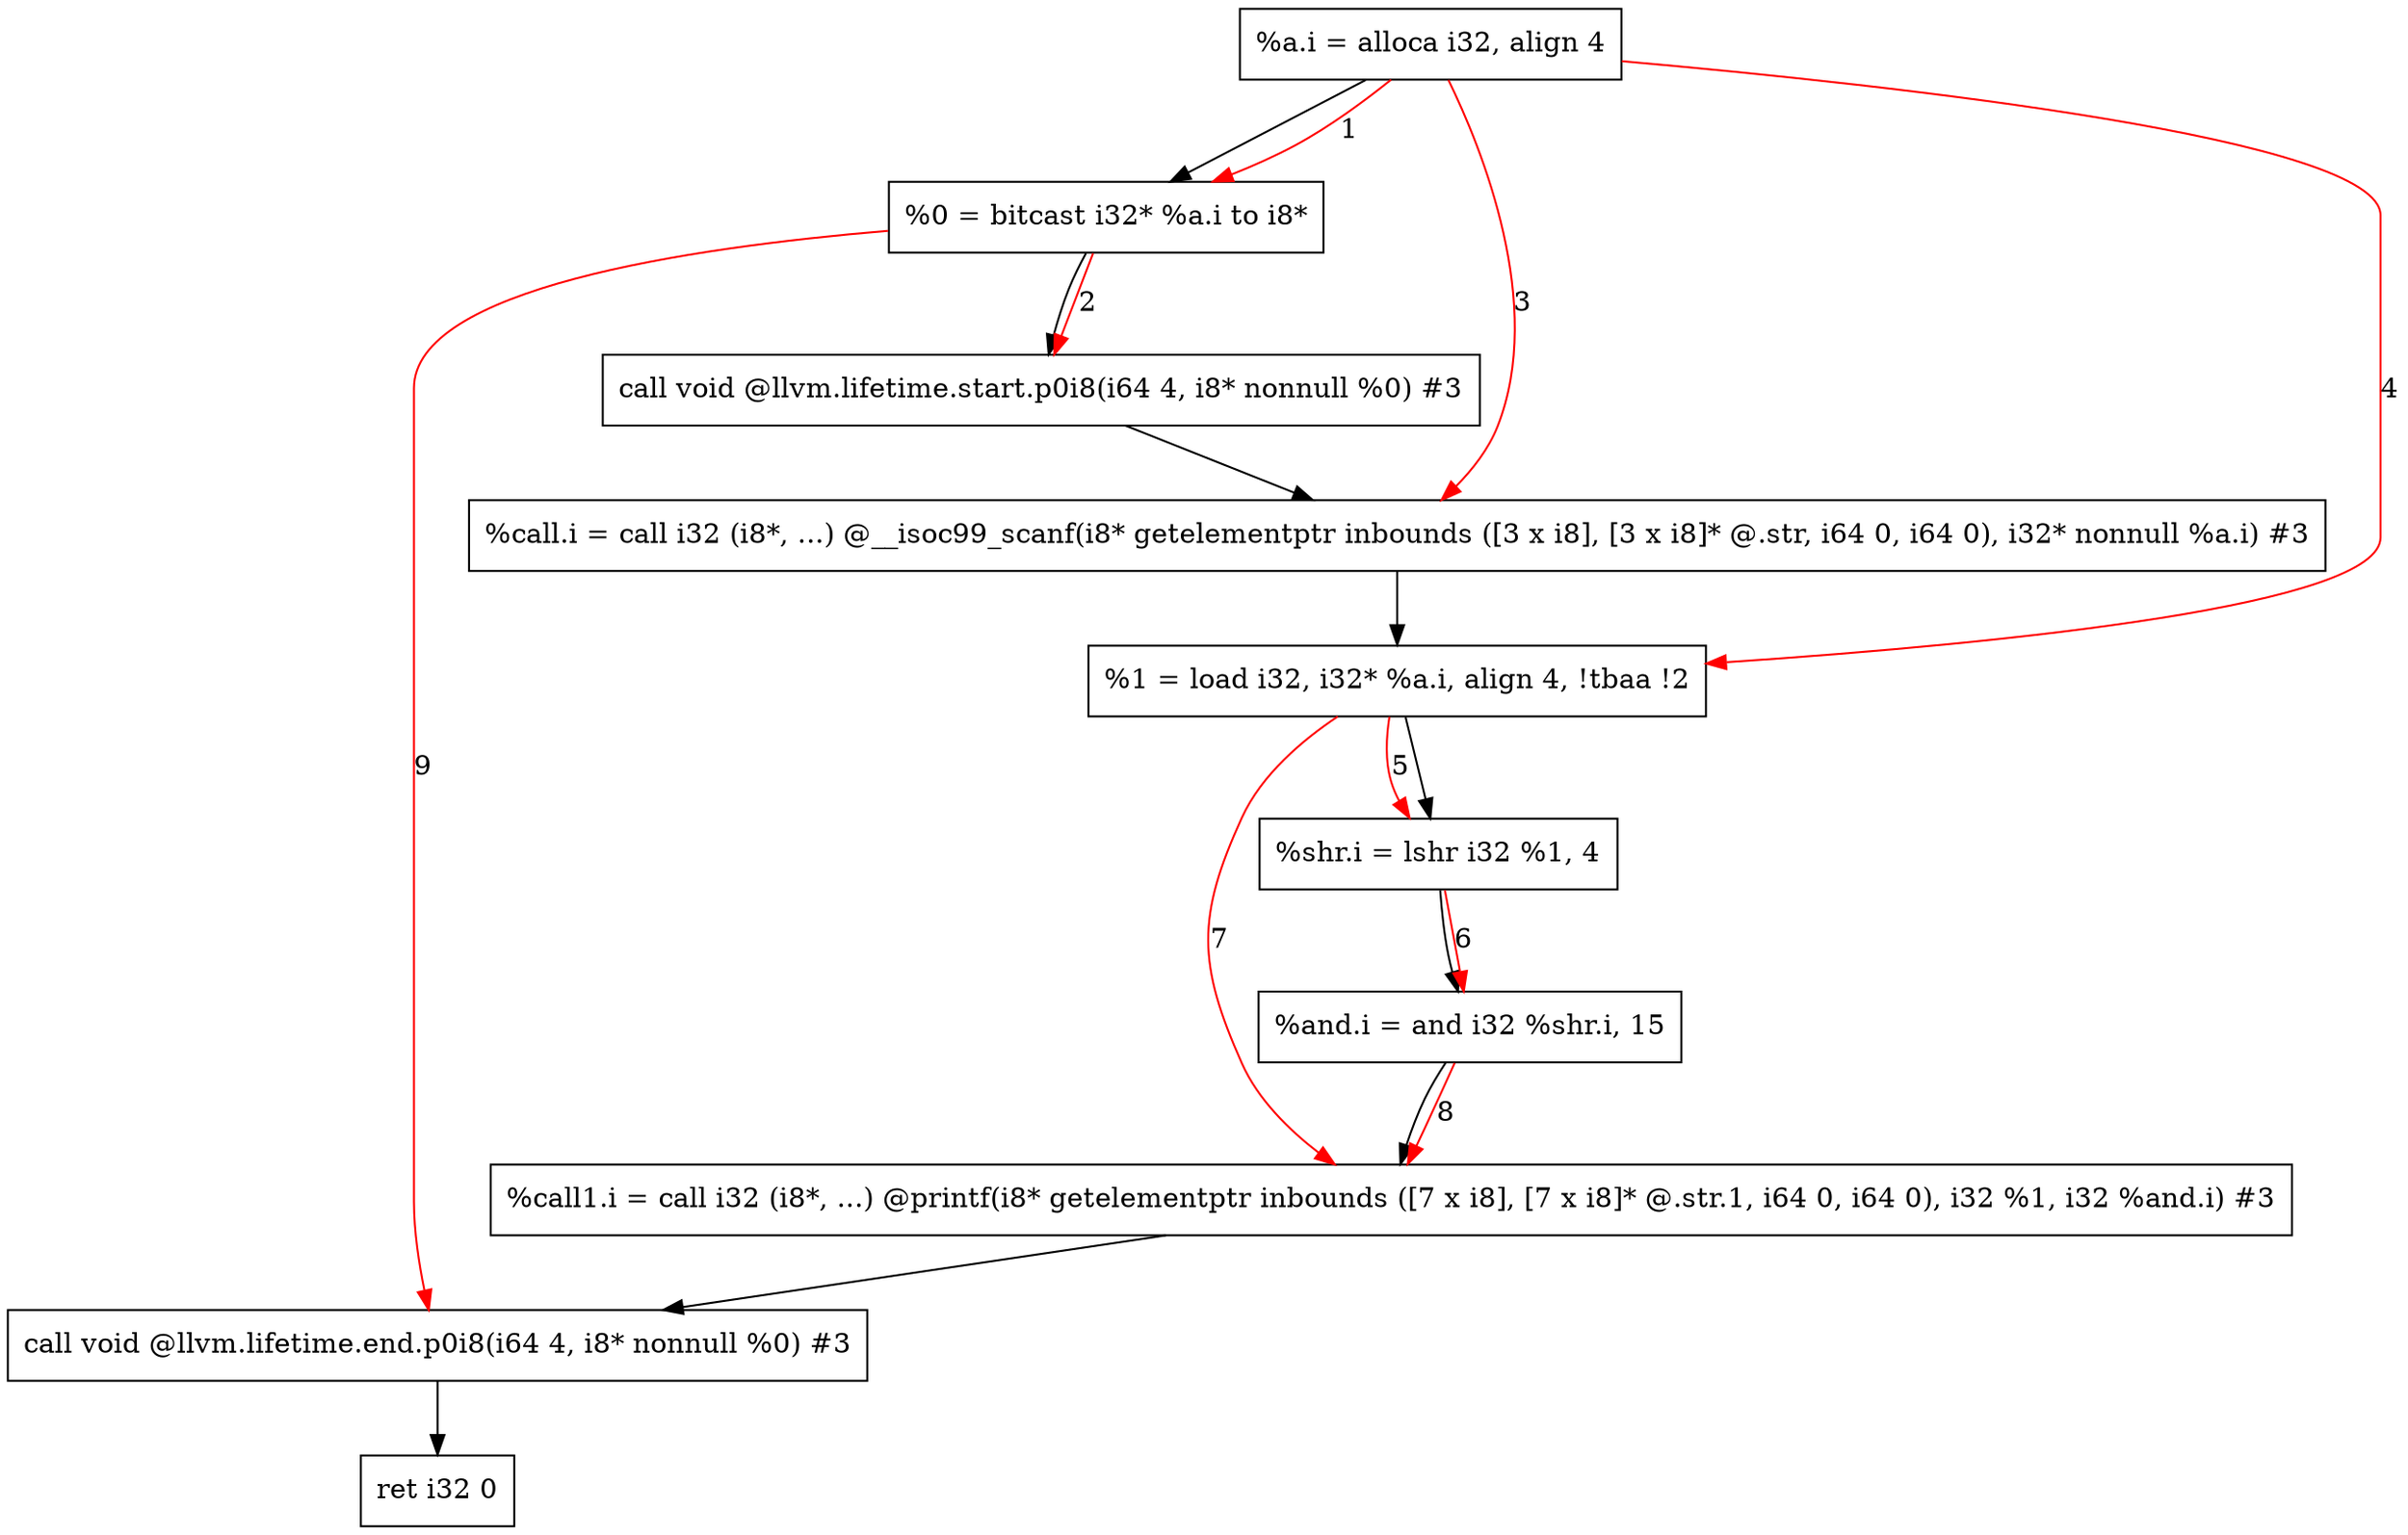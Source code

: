 digraph "CDFG for'main' function" {
	Node0x560131a02388[shape=record, label="  %a.i = alloca i32, align 4"]
	Node0x560131a03f38[shape=record, label="  %0 = bitcast i32* %a.i to i8*"]
	Node0x560131a040a8[shape=record, label="  call void @llvm.lifetime.start.p0i8(i64 4, i8* nonnull %0) #3"]
	Node0x560131a04198[shape=record, label="  %call.i = call i32 (i8*, ...) @__isoc99_scanf(i8* getelementptr inbounds ([3 x i8], [3 x i8]* @.str, i64 0, i64 0), i32* nonnull %a.i) #3"]
	Node0x560131a04258[shape=record, label="  %1 = load i32, i32* %a.i, align 4, !tbaa !2"]
	Node0x560131a04900[shape=record, label="  %shr.i = lshr i32 %1, 4"]
	Node0x560131a04970[shape=record, label="  %and.i = and i32 %shr.i, 15"]
	Node0x560131a04a50[shape=record, label="  %call1.i = call i32 (i8*, ...) @printf(i8* getelementptr inbounds ([7 x i8], [7 x i8]* @.str.1, i64 0, i64 0), i32 %1, i32 %and.i) #3"]
	Node0x560131a04bb8[shape=record, label="  call void @llvm.lifetime.end.p0i8(i64 4, i8* nonnull %0) #3"]
	Node0x560131a04c78[shape=record, label="  ret i32 0"]
	Node0x560131a02388 -> Node0x560131a03f38
	Node0x560131a03f38 -> Node0x560131a040a8
	Node0x560131a040a8 -> Node0x560131a04198
	Node0x560131a04198 -> Node0x560131a04258
	Node0x560131a04258 -> Node0x560131a04900
	Node0x560131a04900 -> Node0x560131a04970
	Node0x560131a04970 -> Node0x560131a04a50
	Node0x560131a04a50 -> Node0x560131a04bb8
	Node0x560131a04bb8 -> Node0x560131a04c78
edge [color=red]
	Node0x560131a02388 -> Node0x560131a03f38[label="1"]
	Node0x560131a03f38 -> Node0x560131a040a8[label="2"]
	Node0x560131a02388 -> Node0x560131a04198[label="3"]
	Node0x560131a02388 -> Node0x560131a04258[label="4"]
	Node0x560131a04258 -> Node0x560131a04900[label="5"]
	Node0x560131a04900 -> Node0x560131a04970[label="6"]
	Node0x560131a04258 -> Node0x560131a04a50[label="7"]
	Node0x560131a04970 -> Node0x560131a04a50[label="8"]
	Node0x560131a03f38 -> Node0x560131a04bb8[label="9"]
}
